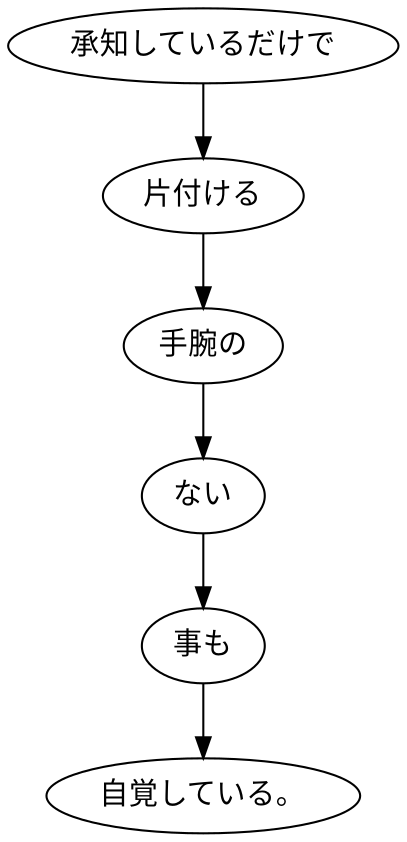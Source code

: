 digraph graph6606 {
	node0 [label="承知しているだけで"];
	node1 [label="片付ける"];
	node2 [label="手腕の"];
	node3 [label="ない"];
	node4 [label="事も"];
	node5 [label="自覚している。"];
	node0 -> node1;
	node1 -> node2;
	node2 -> node3;
	node3 -> node4;
	node4 -> node5;
}
